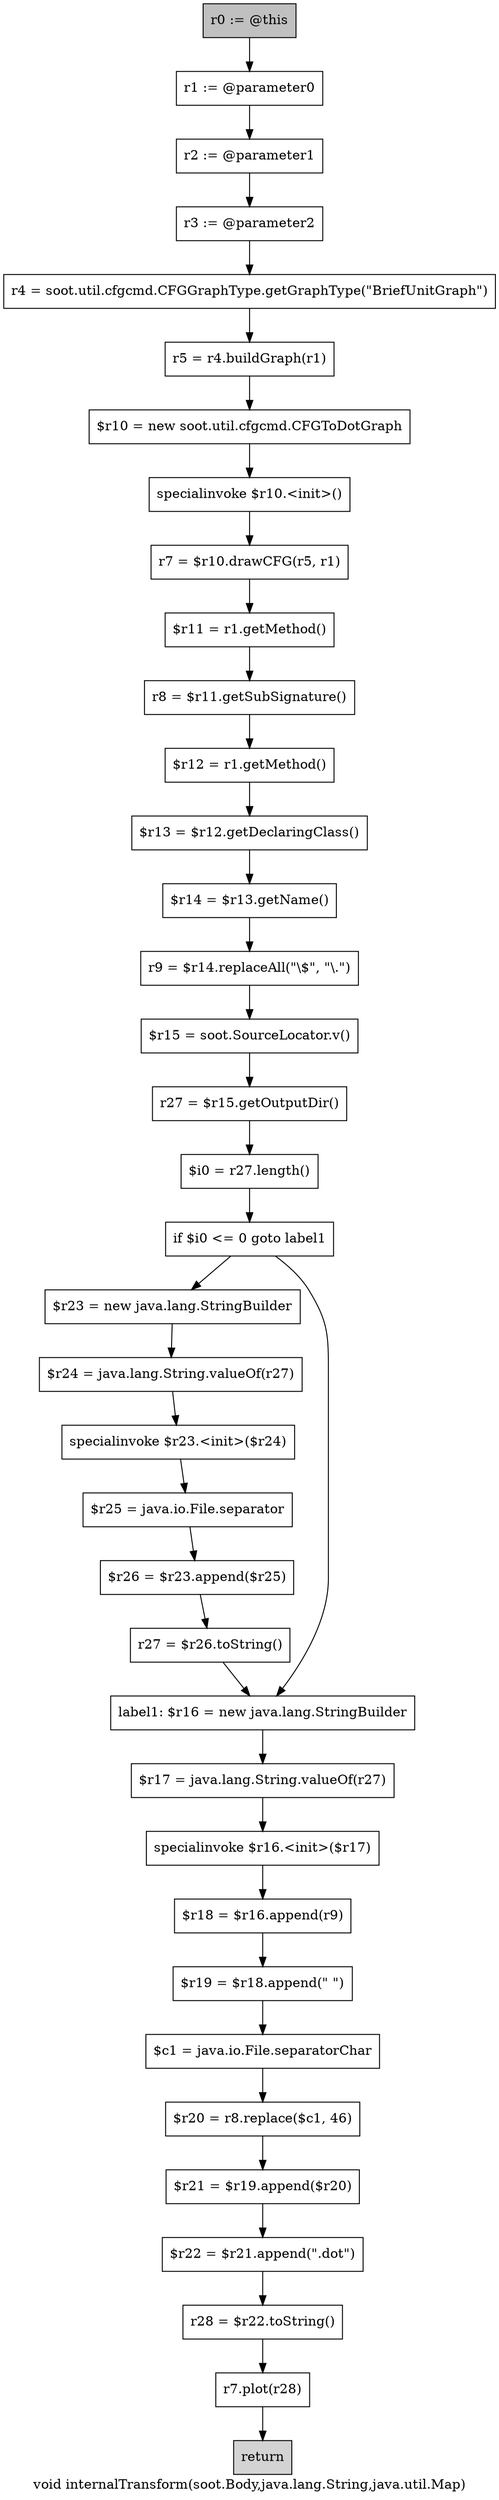 digraph "void internalTransform(soot.Body,java.lang.String,java.util.Map)" {
    label="void internalTransform(soot.Body,java.lang.String,java.util.Map)";
    node [shape=box];
    "0" [style=filled,fillcolor=gray,label="r0 := @this",];
    "1" [label="r1 := @parameter0",];
    "0"->"1";
    "2" [label="r2 := @parameter1",];
    "1"->"2";
    "3" [label="r3 := @parameter2",];
    "2"->"3";
    "4" [label="r4 = soot.util.cfgcmd.CFGGraphType.getGraphType(\"BriefUnitGraph\")",];
    "3"->"4";
    "5" [label="r5 = r4.buildGraph(r1)",];
    "4"->"5";
    "6" [label="$r10 = new soot.util.cfgcmd.CFGToDotGraph",];
    "5"->"6";
    "7" [label="specialinvoke $r10.<init>()",];
    "6"->"7";
    "8" [label="r7 = $r10.drawCFG(r5, r1)",];
    "7"->"8";
    "9" [label="$r11 = r1.getMethod()",];
    "8"->"9";
    "10" [label="r8 = $r11.getSubSignature()",];
    "9"->"10";
    "11" [label="$r12 = r1.getMethod()",];
    "10"->"11";
    "12" [label="$r13 = $r12.getDeclaringClass()",];
    "11"->"12";
    "13" [label="$r14 = $r13.getName()",];
    "12"->"13";
    "14" [label="r9 = $r14.replaceAll(\"\\$\", \"\\.\")",];
    "13"->"14";
    "15" [label="$r15 = soot.SourceLocator.v()",];
    "14"->"15";
    "16" [label="r27 = $r15.getOutputDir()",];
    "15"->"16";
    "17" [label="$i0 = r27.length()",];
    "16"->"17";
    "18" [label="if $i0 <= 0 goto label1",];
    "17"->"18";
    "19" [label="$r23 = new java.lang.StringBuilder",];
    "18"->"19";
    "25" [label="label1: $r16 = new java.lang.StringBuilder",];
    "18"->"25";
    "20" [label="$r24 = java.lang.String.valueOf(r27)",];
    "19"->"20";
    "21" [label="specialinvoke $r23.<init>($r24)",];
    "20"->"21";
    "22" [label="$r25 = java.io.File.separator",];
    "21"->"22";
    "23" [label="$r26 = $r23.append($r25)",];
    "22"->"23";
    "24" [label="r27 = $r26.toString()",];
    "23"->"24";
    "24"->"25";
    "26" [label="$r17 = java.lang.String.valueOf(r27)",];
    "25"->"26";
    "27" [label="specialinvoke $r16.<init>($r17)",];
    "26"->"27";
    "28" [label="$r18 = $r16.append(r9)",];
    "27"->"28";
    "29" [label="$r19 = $r18.append(\" \")",];
    "28"->"29";
    "30" [label="$c1 = java.io.File.separatorChar",];
    "29"->"30";
    "31" [label="$r20 = r8.replace($c1, 46)",];
    "30"->"31";
    "32" [label="$r21 = $r19.append($r20)",];
    "31"->"32";
    "33" [label="$r22 = $r21.append(\".dot\")",];
    "32"->"33";
    "34" [label="r28 = $r22.toString()",];
    "33"->"34";
    "35" [label="r7.plot(r28)",];
    "34"->"35";
    "36" [style=filled,fillcolor=lightgray,label="return",];
    "35"->"36";
}

